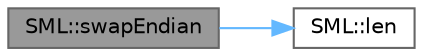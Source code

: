 digraph "SML::swapEndian"
{
 // LATEX_PDF_SIZE
  bgcolor="transparent";
  edge [fontname=Helvetica,fontsize=10,labelfontname=Helvetica,labelfontsize=10];
  node [fontname=Helvetica,fontsize=10,shape=box,height=0.2,width=0.4];
  rankdir="LR";
  Node1 [id="Node000001",label="SML::swapEndian",height=0.2,width=0.4,color="gray40", fillcolor="grey60", style="filled", fontcolor="black",tooltip="Swap endian."];
  Node1 -> Node2 [id="edge1_Node000001_Node000002",color="steelblue1",style="solid",tooltip=" "];
  Node2 [id="Node000002",label="SML::len",height=0.2,width=0.4,color="grey40", fillcolor="white", style="filled",URL="$group___s_m_l.html#ga2f1fe38b0f0a4e8e04a1b8cbe83fc0e9",tooltip="Find length of input C-string."];
}
